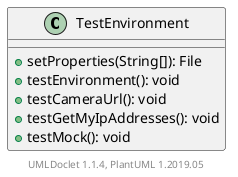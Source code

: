 @startuml

    class TestEnvironment [[TestEnvironment.html]] {
        +setProperties(String[]): File
        +testEnvironment(): void
        +testCameraUrl(): void
        +testGetMyIpAddresses(): void
        +testMock(): void
    }


    center footer UMLDoclet 1.1.4, PlantUML 1.2019.05
@enduml
